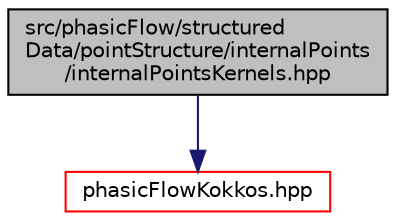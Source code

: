 digraph "src/phasicFlow/structuredData/pointStructure/internalPoints/internalPointsKernels.hpp"
{
 // LATEX_PDF_SIZE
  edge [fontname="Helvetica",fontsize="10",labelfontname="Helvetica",labelfontsize="10"];
  node [fontname="Helvetica",fontsize="10",shape=record];
  Node1 [label="src/phasicFlow/structured\lData/pointStructure/internalPoints\l/internalPointsKernels.hpp",height=0.2,width=0.4,color="black", fillcolor="grey75", style="filled", fontcolor="black",tooltip=" "];
  Node1 -> Node2 [color="midnightblue",fontsize="10",style="solid",fontname="Helvetica"];
  Node2 [label="phasicFlowKokkos.hpp",height=0.2,width=0.4,color="red", fillcolor="white", style="filled",URL="$phasicFlowKokkos_8hpp.html",tooltip=" "];
}
